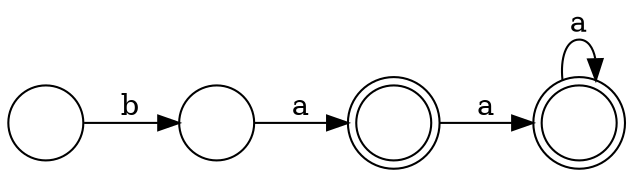 digraph {
  rankdir=LR;
  size="8,5"
  node[shape=doublecircle,label=""]; 3 4;
  node[shape=circle,label=""];
  2 -> 3[label="a"];
  4 -> 4[label="a"];
  1 -> 2[label="b"];
  3 -> 4[label="a"];
}